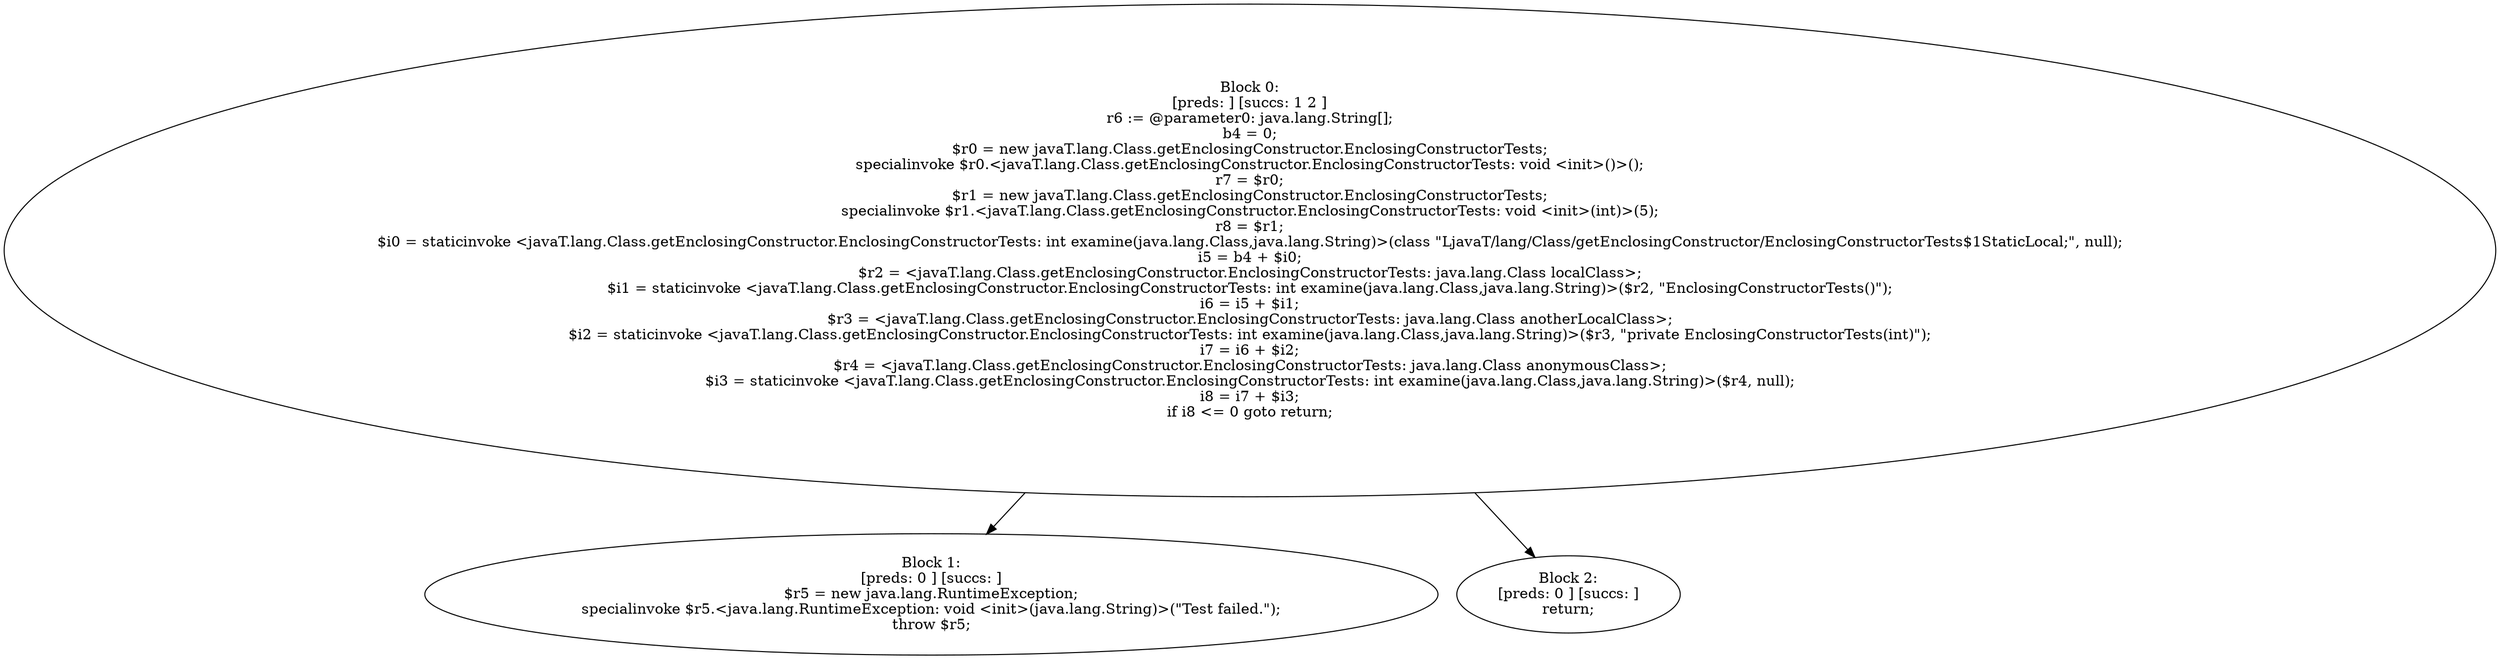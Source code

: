 digraph "unitGraph" {
    "Block 0:
[preds: ] [succs: 1 2 ]
r6 := @parameter0: java.lang.String[];
b4 = 0;
$r0 = new javaT.lang.Class.getEnclosingConstructor.EnclosingConstructorTests;
specialinvoke $r0.<javaT.lang.Class.getEnclosingConstructor.EnclosingConstructorTests: void <init>()>();
r7 = $r0;
$r1 = new javaT.lang.Class.getEnclosingConstructor.EnclosingConstructorTests;
specialinvoke $r1.<javaT.lang.Class.getEnclosingConstructor.EnclosingConstructorTests: void <init>(int)>(5);
r8 = $r1;
$i0 = staticinvoke <javaT.lang.Class.getEnclosingConstructor.EnclosingConstructorTests: int examine(java.lang.Class,java.lang.String)>(class \"LjavaT/lang/Class/getEnclosingConstructor/EnclosingConstructorTests$1StaticLocal;\", null);
i5 = b4 + $i0;
$r2 = <javaT.lang.Class.getEnclosingConstructor.EnclosingConstructorTests: java.lang.Class localClass>;
$i1 = staticinvoke <javaT.lang.Class.getEnclosingConstructor.EnclosingConstructorTests: int examine(java.lang.Class,java.lang.String)>($r2, \"EnclosingConstructorTests()\");
i6 = i5 + $i1;
$r3 = <javaT.lang.Class.getEnclosingConstructor.EnclosingConstructorTests: java.lang.Class anotherLocalClass>;
$i2 = staticinvoke <javaT.lang.Class.getEnclosingConstructor.EnclosingConstructorTests: int examine(java.lang.Class,java.lang.String)>($r3, \"private EnclosingConstructorTests(int)\");
i7 = i6 + $i2;
$r4 = <javaT.lang.Class.getEnclosingConstructor.EnclosingConstructorTests: java.lang.Class anonymousClass>;
$i3 = staticinvoke <javaT.lang.Class.getEnclosingConstructor.EnclosingConstructorTests: int examine(java.lang.Class,java.lang.String)>($r4, null);
i8 = i7 + $i3;
if i8 <= 0 goto return;
"
    "Block 1:
[preds: 0 ] [succs: ]
$r5 = new java.lang.RuntimeException;
specialinvoke $r5.<java.lang.RuntimeException: void <init>(java.lang.String)>(\"Test failed.\");
throw $r5;
"
    "Block 2:
[preds: 0 ] [succs: ]
return;
"
    "Block 0:
[preds: ] [succs: 1 2 ]
r6 := @parameter0: java.lang.String[];
b4 = 0;
$r0 = new javaT.lang.Class.getEnclosingConstructor.EnclosingConstructorTests;
specialinvoke $r0.<javaT.lang.Class.getEnclosingConstructor.EnclosingConstructorTests: void <init>()>();
r7 = $r0;
$r1 = new javaT.lang.Class.getEnclosingConstructor.EnclosingConstructorTests;
specialinvoke $r1.<javaT.lang.Class.getEnclosingConstructor.EnclosingConstructorTests: void <init>(int)>(5);
r8 = $r1;
$i0 = staticinvoke <javaT.lang.Class.getEnclosingConstructor.EnclosingConstructorTests: int examine(java.lang.Class,java.lang.String)>(class \"LjavaT/lang/Class/getEnclosingConstructor/EnclosingConstructorTests$1StaticLocal;\", null);
i5 = b4 + $i0;
$r2 = <javaT.lang.Class.getEnclosingConstructor.EnclosingConstructorTests: java.lang.Class localClass>;
$i1 = staticinvoke <javaT.lang.Class.getEnclosingConstructor.EnclosingConstructorTests: int examine(java.lang.Class,java.lang.String)>($r2, \"EnclosingConstructorTests()\");
i6 = i5 + $i1;
$r3 = <javaT.lang.Class.getEnclosingConstructor.EnclosingConstructorTests: java.lang.Class anotherLocalClass>;
$i2 = staticinvoke <javaT.lang.Class.getEnclosingConstructor.EnclosingConstructorTests: int examine(java.lang.Class,java.lang.String)>($r3, \"private EnclosingConstructorTests(int)\");
i7 = i6 + $i2;
$r4 = <javaT.lang.Class.getEnclosingConstructor.EnclosingConstructorTests: java.lang.Class anonymousClass>;
$i3 = staticinvoke <javaT.lang.Class.getEnclosingConstructor.EnclosingConstructorTests: int examine(java.lang.Class,java.lang.String)>($r4, null);
i8 = i7 + $i3;
if i8 <= 0 goto return;
"->"Block 1:
[preds: 0 ] [succs: ]
$r5 = new java.lang.RuntimeException;
specialinvoke $r5.<java.lang.RuntimeException: void <init>(java.lang.String)>(\"Test failed.\");
throw $r5;
";
    "Block 0:
[preds: ] [succs: 1 2 ]
r6 := @parameter0: java.lang.String[];
b4 = 0;
$r0 = new javaT.lang.Class.getEnclosingConstructor.EnclosingConstructorTests;
specialinvoke $r0.<javaT.lang.Class.getEnclosingConstructor.EnclosingConstructorTests: void <init>()>();
r7 = $r0;
$r1 = new javaT.lang.Class.getEnclosingConstructor.EnclosingConstructorTests;
specialinvoke $r1.<javaT.lang.Class.getEnclosingConstructor.EnclosingConstructorTests: void <init>(int)>(5);
r8 = $r1;
$i0 = staticinvoke <javaT.lang.Class.getEnclosingConstructor.EnclosingConstructorTests: int examine(java.lang.Class,java.lang.String)>(class \"LjavaT/lang/Class/getEnclosingConstructor/EnclosingConstructorTests$1StaticLocal;\", null);
i5 = b4 + $i0;
$r2 = <javaT.lang.Class.getEnclosingConstructor.EnclosingConstructorTests: java.lang.Class localClass>;
$i1 = staticinvoke <javaT.lang.Class.getEnclosingConstructor.EnclosingConstructorTests: int examine(java.lang.Class,java.lang.String)>($r2, \"EnclosingConstructorTests()\");
i6 = i5 + $i1;
$r3 = <javaT.lang.Class.getEnclosingConstructor.EnclosingConstructorTests: java.lang.Class anotherLocalClass>;
$i2 = staticinvoke <javaT.lang.Class.getEnclosingConstructor.EnclosingConstructorTests: int examine(java.lang.Class,java.lang.String)>($r3, \"private EnclosingConstructorTests(int)\");
i7 = i6 + $i2;
$r4 = <javaT.lang.Class.getEnclosingConstructor.EnclosingConstructorTests: java.lang.Class anonymousClass>;
$i3 = staticinvoke <javaT.lang.Class.getEnclosingConstructor.EnclosingConstructorTests: int examine(java.lang.Class,java.lang.String)>($r4, null);
i8 = i7 + $i3;
if i8 <= 0 goto return;
"->"Block 2:
[preds: 0 ] [succs: ]
return;
";
}
